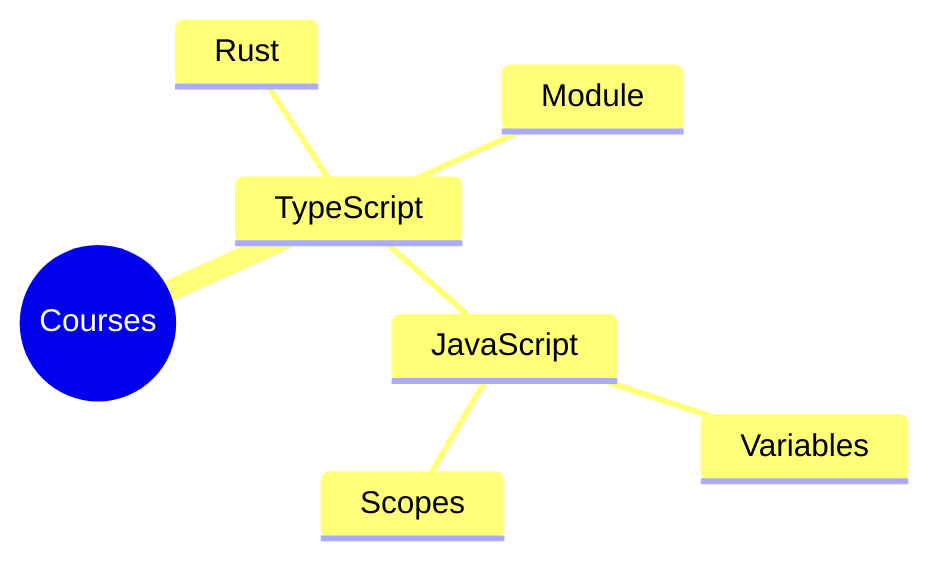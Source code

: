mindmap
 	 root((Courses)) 
 	 	     TypeScript 
 	 	         	 Module
 	 	      Rust 

 	 	      JavaScript 

 	 	        	  Variables
 	 	         	 Scopes